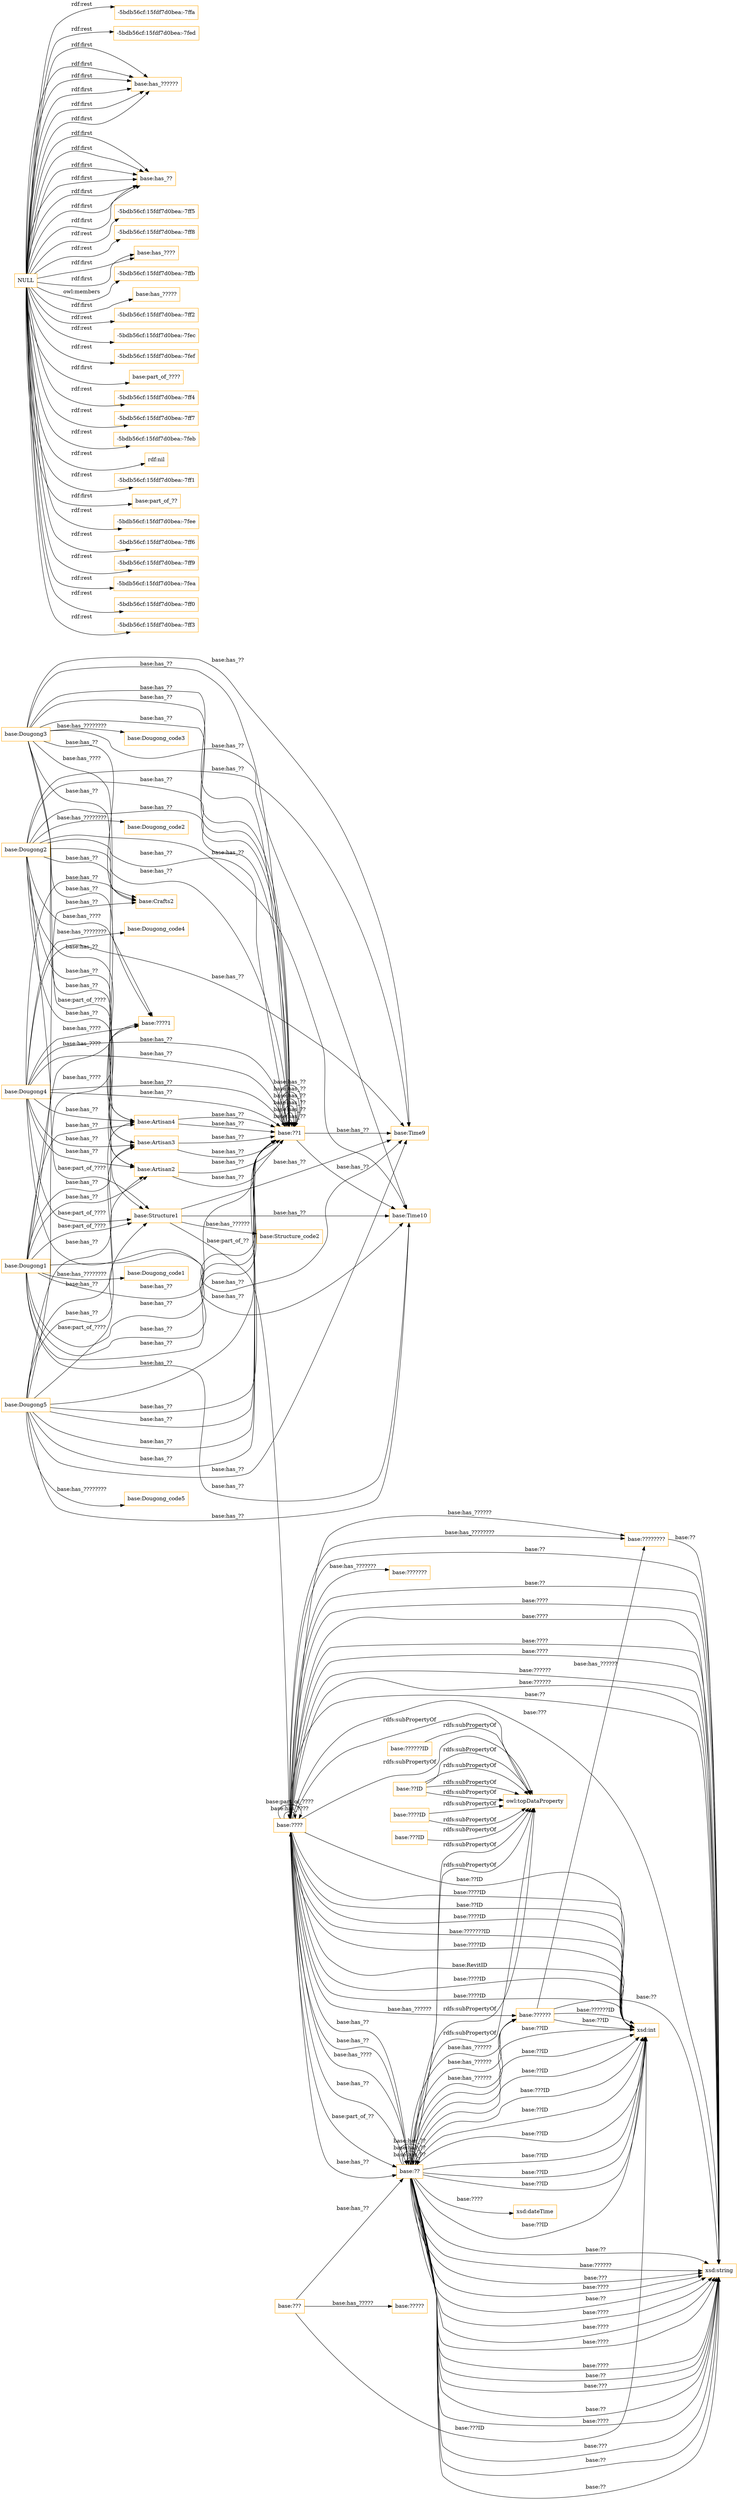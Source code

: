 digraph ar2dtool_diagram { 
rankdir=LR;
size="1501"
node [shape = rectangle, color="orange"]; "base:??????" "base:????????" "base:????" "base:??" "base:????" "base:???????" "base:??" "base:??????" "base:????" "base:??" "base:??????" "base:??" "base:???" "base:??" "base:??????" "base:????????" "base:??" "base:????????" "base:??" "base:??" "base:????" "base:????" "base:??" "base:??????" "base:??" "base:??" "base:?????" "base:????" ; /*classes style*/
	"base:??" -> "owl:topDataProperty" [ label = "rdfs:subPropertyOf" ];
	"base:Structure1" -> "base:Time10" [ label = "base:has_??" ];
	"base:Structure1" -> "base:Time9" [ label = "base:has_??" ];
	"base:Structure1" -> "base:????" [ label = "base:part_of_??" ];
	"base:Structure1" -> "base:Structure_code2" [ label = "base:has_??????" ];
	"base:Dougong4" -> "base:??1" [ label = "base:has_??" ];
	"base:Dougong4" -> "base:Structure1" [ label = "base:part_of_????" ];
	"base:Dougong4" -> "base:Artisan4" [ label = "base:has_??" ];
	"base:Dougong4" -> "base:??1" [ label = "base:has_??" ];
	"base:Dougong4" -> "base:Crafts2" [ label = "base:has_??" ];
	"base:Dougong4" -> "base:??1" [ label = "base:has_??" ];
	"base:Dougong4" -> "base:Artisan2" [ label = "base:has_??" ];
	"base:Dougong4" -> "base:Time9" [ label = "base:has_??" ];
	"base:Dougong4" -> "base:??1" [ label = "base:has_??" ];
	"base:Dougong4" -> "base:????1" [ label = "base:has_????" ];
	"base:Dougong4" -> "base:Dougong_code4" [ label = "base:has_????????" ];
	"base:Dougong4" -> "base:Artisan3" [ label = "base:has_??" ];
	"base:Dougong4" -> "base:Time10" [ label = "base:has_??" ];
	"base:??ID" -> "owl:topDataProperty" [ label = "rdfs:subPropertyOf" ];
	"base:????ID" -> "owl:topDataProperty" [ label = "rdfs:subPropertyOf" ];
	"base:??" -> "owl:topDataProperty" [ label = "rdfs:subPropertyOf" ];
	"base:??" -> "owl:topDataProperty" [ label = "rdfs:subPropertyOf" ];
	"base:??" -> "owl:topDataProperty" [ label = "rdfs:subPropertyOf" ];
	"base:Dougong3" -> "base:Artisan3" [ label = "base:has_??" ];
	"base:Dougong3" -> "base:Crafts2" [ label = "base:has_??" ];
	"base:Dougong3" -> "base:??1" [ label = "base:has_??" ];
	"base:Dougong3" -> "base:Time9" [ label = "base:has_??" ];
	"base:Dougong3" -> "base:Dougong_code3" [ label = "base:has_????????" ];
	"base:Dougong3" -> "base:??1" [ label = "base:has_??" ];
	"base:Dougong3" -> "base:Time10" [ label = "base:has_??" ];
	"base:Dougong3" -> "base:??1" [ label = "base:has_??" ];
	"base:Dougong3" -> "base:Artisan2" [ label = "base:has_??" ];
	"base:Dougong3" -> "base:??1" [ label = "base:has_??" ];
	"base:Dougong3" -> "base:Structure1" [ label = "base:part_of_????" ];
	"base:Dougong3" -> "base:????1" [ label = "base:has_????" ];
	"base:Dougong3" -> "base:Artisan4" [ label = "base:has_??" ];
	"base:Artisan4" -> "base:??1" [ label = "base:has_??" ];
	"base:Artisan4" -> "base:??1" [ label = "base:has_??" ];
	"base:????ID" -> "owl:topDataProperty" [ label = "rdfs:subPropertyOf" ];
	"base:Dougong2" -> "base:??1" [ label = "base:has_??" ];
	"base:Dougong2" -> "base:Artisan2" [ label = "base:has_??" ];
	"base:Dougong2" -> "base:Structure1" [ label = "base:part_of_????" ];
	"base:Dougong2" -> "base:??1" [ label = "base:has_??" ];
	"base:Dougong2" -> "base:Crafts2" [ label = "base:has_??" ];
	"base:Dougong2" -> "base:????1" [ label = "base:has_????" ];
	"base:Dougong2" -> "base:Dougong_code2" [ label = "base:has_????????" ];
	"base:Dougong2" -> "base:Time9" [ label = "base:has_??" ];
	"base:Dougong2" -> "base:??1" [ label = "base:has_??" ];
	"base:Dougong2" -> "base:Time10" [ label = "base:has_??" ];
	"base:Dougong2" -> "base:Artisan3" [ label = "base:has_??" ];
	"base:Dougong2" -> "base:??1" [ label = "base:has_??" ];
	"base:Dougong2" -> "base:Artisan4" [ label = "base:has_??" ];
	"base:Artisan3" -> "base:??1" [ label = "base:has_??" ];
	"base:Artisan3" -> "base:??1" [ label = "base:has_??" ];
	"base:???ID" -> "owl:topDataProperty" [ label = "rdfs:subPropertyOf" ];
	"base:Dougong1" -> "base:??1" [ label = "base:has_??" ];
	"base:Dougong1" -> "base:Crafts2" [ label = "base:has_??" ];
	"base:Dougong1" -> "base:Time9" [ label = "base:has_??" ];
	"base:Dougong1" -> "base:??1" [ label = "base:has_??" ];
	"base:Dougong1" -> "base:Time10" [ label = "base:has_??" ];
	"base:Dougong1" -> "base:??1" [ label = "base:has_??" ];
	"base:Dougong1" -> "base:Artisan2" [ label = "base:has_??" ];
	"base:Dougong1" -> "base:Artisan4" [ label = "base:has_??" ];
	"base:Dougong1" -> "base:??1" [ label = "base:has_??" ];
	"base:Dougong1" -> "base:????1" [ label = "base:has_????" ];
	"base:Dougong1" -> "base:Structure1" [ label = "base:part_of_????" ];
	"base:Dougong1" -> "base:Dougong_code1" [ label = "base:has_????????" ];
	"base:Dougong1" -> "base:Artisan3" [ label = "base:has_??" ];
	"NULL" -> "-5bdb56cf:15fdf7d0bea:-7ffa" [ label = "rdf:rest" ];
	"NULL" -> "-5bdb56cf:15fdf7d0bea:-7fed" [ label = "rdf:rest" ];
	"NULL" -> "base:has_??????" [ label = "rdf:first" ];
	"NULL" -> "base:has_??" [ label = "rdf:first" ];
	"NULL" -> "-5bdb56cf:15fdf7d0bea:-7ff5" [ label = "rdf:rest" ];
	"NULL" -> "base:has_??????" [ label = "rdf:first" ];
	"NULL" -> "-5bdb56cf:15fdf7d0bea:-7ff8" [ label = "rdf:rest" ];
	"NULL" -> "base:has_????" [ label = "rdf:first" ];
	"NULL" -> "-5bdb56cf:15fdf7d0bea:-7ffb" [ label = "owl:members" ];
	"NULL" -> "base:has_?????" [ label = "rdf:first" ];
	"NULL" -> "-5bdb56cf:15fdf7d0bea:-7ff2" [ label = "rdf:rest" ];
	"NULL" -> "base:has_??" [ label = "rdf:first" ];
	"NULL" -> "-5bdb56cf:15fdf7d0bea:-7fec" [ label = "rdf:rest" ];
	"NULL" -> "-5bdb56cf:15fdf7d0bea:-7fef" [ label = "rdf:rest" ];
	"NULL" -> "base:has_????" [ label = "rdf:first" ];
	"NULL" -> "base:has_??" [ label = "rdf:first" ];
	"NULL" -> "base:has_??" [ label = "rdf:first" ];
	"NULL" -> "base:part_of_????" [ label = "rdf:first" ];
	"NULL" -> "base:has_??" [ label = "rdf:first" ];
	"NULL" -> "-5bdb56cf:15fdf7d0bea:-7ff4" [ label = "rdf:rest" ];
	"NULL" -> "-5bdb56cf:15fdf7d0bea:-7ff7" [ label = "rdf:rest" ];
	"NULL" -> "base:has_??????" [ label = "rdf:first" ];
	"NULL" -> "base:has_??" [ label = "rdf:first" ];
	"NULL" -> "-5bdb56cf:15fdf7d0bea:-7feb" [ label = "rdf:rest" ];
	"NULL" -> "rdf:nil" [ label = "rdf:rest" ];
	"NULL" -> "-5bdb56cf:15fdf7d0bea:-7ff1" [ label = "rdf:rest" ];
	"NULL" -> "base:part_of_??" [ label = "rdf:first" ];
	"NULL" -> "-5bdb56cf:15fdf7d0bea:-7fee" [ label = "rdf:rest" ];
	"NULL" -> "base:has_??????" [ label = "rdf:first" ];
	"NULL" -> "base:has_??????" [ label = "rdf:first" ];
	"NULL" -> "-5bdb56cf:15fdf7d0bea:-7ff6" [ label = "rdf:rest" ];
	"NULL" -> "-5bdb56cf:15fdf7d0bea:-7ff9" [ label = "rdf:rest" ];
	"NULL" -> "base:has_??????" [ label = "rdf:first" ];
	"NULL" -> "base:has_??" [ label = "rdf:first" ];
	"NULL" -> "-5bdb56cf:15fdf7d0bea:-7fea" [ label = "rdf:rest" ];
	"NULL" -> "-5bdb56cf:15fdf7d0bea:-7ff0" [ label = "rdf:rest" ];
	"NULL" -> "-5bdb56cf:15fdf7d0bea:-7ff3" [ label = "rdf:rest" ];
	"base:Artisan2" -> "base:??1" [ label = "base:has_??" ];
	"base:Artisan2" -> "base:??1" [ label = "base:has_??" ];
	"base:??ID" -> "owl:topDataProperty" [ label = "rdfs:subPropertyOf" ];
	"base:??1" -> "base:??1" [ label = "base:has_??" ];
	"base:??1" -> "base:??1" [ label = "base:has_??" ];
	"base:??1" -> "base:Time9" [ label = "base:has_??" ];
	"base:??1" -> "base:??1" [ label = "base:has_??" ];
	"base:??1" -> "base:??1" [ label = "base:has_??" ];
	"base:??1" -> "base:Time10" [ label = "base:has_??" ];
	"base:??1" -> "base:??1" [ label = "base:has_??" ];
	"base:??1" -> "base:??1" [ label = "base:has_??" ];
	"base:??ID" -> "owl:topDataProperty" [ label = "rdfs:subPropertyOf" ];
	"base:??????ID" -> "owl:topDataProperty" [ label = "rdfs:subPropertyOf" ];
	"base:????" -> "owl:topDataProperty" [ label = "rdfs:subPropertyOf" ];
	"base:Dougong5" -> "base:Artisan3" [ label = "base:has_??" ];
	"base:Dougong5" -> "base:????1" [ label = "base:has_????" ];
	"base:Dougong5" -> "base:Artisan2" [ label = "base:has_??" ];
	"base:Dougong5" -> "base:??1" [ label = "base:has_??" ];
	"base:Dougong5" -> "base:Time10" [ label = "base:has_??" ];
	"base:Dougong5" -> "base:??1" [ label = "base:has_??" ];
	"base:Dougong5" -> "base:Structure1" [ label = "base:part_of_????" ];
	"base:Dougong5" -> "base:??1" [ label = "base:has_??" ];
	"base:Dougong5" -> "base:Artisan4" [ label = "base:has_??" ];
	"base:Dougong5" -> "base:??1" [ label = "base:has_??" ];
	"base:Dougong5" -> "base:Dougong_code5" [ label = "base:has_????????" ];
	"base:Dougong5" -> "base:??1" [ label = "base:has_??" ];
	"base:Dougong5" -> "base:Time9" [ label = "base:has_??" ];
	"base:??ID" -> "owl:topDataProperty" [ label = "rdfs:subPropertyOf" ];
	"base:????" -> "owl:topDataProperty" [ label = "rdfs:subPropertyOf" ];
	"base:????" -> "xsd:string" [ label = "base:??" ];
	"base:????" -> "xsd:int" [ label = "base:RevitID" ];
	"base:????" -> "xsd:int" [ label = "base:????ID" ];
	"base:????" -> "xsd:string" [ label = "base:??" ];
	"base:??" -> "xsd:int" [ label = "base:??ID" ];
	"base:??" -> "xsd:int" [ label = "base:??ID" ];
	"base:???" -> "base:??" [ label = "base:has_??" ];
	"base:??" -> "xsd:int" [ label = "base:??ID" ];
	"base:??" -> "base:????" [ label = "base:has_????" ];
	"base:????" -> "base:????" [ label = "base:has_????" ];
	"base:??" -> "xsd:string" [ label = "base:??" ];
	"base:??" -> "base:??" [ label = "base:has_??" ];
	"base:???" -> "base:?????" [ label = "base:has_?????" ];
	"base:??????" -> "xsd:string" [ label = "base:??" ];
	"base:????????" -> "xsd:string" [ label = "base:??" ];
	"base:????" -> "xsd:string" [ label = "base:????" ];
	"base:??" -> "base:??????" [ label = "base:has_??????" ];
	"base:????" -> "xsd:string" [ label = "base:????" ];
	"base:??????" -> "xsd:int" [ label = "base:??ID" ];
	"base:????" -> "base:??" [ label = "base:has_??" ];
	"base:??" -> "xsd:int" [ label = "base:??ID" ];
	"base:??" -> "xsd:int" [ label = "base:??ID" ];
	"base:??????" -> "xsd:int" [ label = "base:??????ID" ];
	"base:????" -> "xsd:int" [ label = "base:????ID" ];
	"base:??" -> "xsd:string" [ label = "base:??????" ];
	"base:??" -> "xsd:string" [ label = "base:???" ];
	"base:????" -> "xsd:string" [ label = "base:????" ];
	"base:????" -> "base:????" [ label = "base:part_of_????" ];
	"base:??" -> "xsd:int" [ label = "base:??ID" ];
	"base:??" -> "xsd:dateTime" [ label = "base:????" ];
	"base:????" -> "xsd:string" [ label = "base:????" ];
	"base:????" -> "base:??????" [ label = "base:has_??????" ];
	"base:????" -> "xsd:int" [ label = "base:????ID" ];
	"base:????" -> "base:??" [ label = "base:part_of_??" ];
	"base:??" -> "xsd:string" [ label = "base:????" ];
	"base:??" -> "xsd:string" [ label = "base:????" ];
	"base:????" -> "xsd:string" [ label = "base:??????" ];
	"base:????" -> "base:??" [ label = "base:has_??" ];
	"base:????" -> "base:???????" [ label = "base:has_???????" ];
	"base:????" -> "xsd:string" [ label = "base:??????" ];
	"base:????" -> "base:????????" [ label = "base:has_??????" ];
	"base:??" -> "xsd:string" [ label = "base:??" ];
	"base:??" -> "base:??" [ label = "base:has_??" ];
	"base:????" -> "xsd:int" [ label = "base:??ID" ];
	"base:??" -> "xsd:int" [ label = "base:??ID" ];
	"base:??" -> "base:??" [ label = "base:has_??" ];
	"base:??" -> "xsd:string" [ label = "base:???" ];
	"base:????" -> "xsd:int" [ label = "base:??ID" ];
	"base:??" -> "xsd:string" [ label = "base:??" ];
	"base:????" -> "xsd:int" [ label = "base:????ID" ];
	"base:??" -> "xsd:int" [ label = "base:??ID" ];
	"base:???" -> "xsd:int" [ label = "base:???ID" ];
	"base:??" -> "base:??????" [ label = "base:has_??????" ];
	"base:??" -> "base:??????" [ label = "base:has_??????" ];
	"base:??" -> "xsd:string" [ label = "base:????" ];
	"base:??" -> "xsd:int" [ label = "base:???ID" ];
	"base:??" -> "xsd:string" [ label = "base:???" ];
	"base:??" -> "xsd:int" [ label = "base:??ID" ];
	"base:??" -> "xsd:string" [ label = "base:??" ];
	"base:??" -> "xsd:string" [ label = "base:??" ];
	"base:????" -> "base:????????" [ label = "base:has_????????" ];
	"base:??" -> "xsd:string" [ label = "base:??" ];
	"base:????" -> "xsd:int" [ label = "base:???????ID" ];
	"base:????" -> "base:??" [ label = "base:has_??" ];
	"base:??" -> "xsd:string" [ label = "base:????" ];
	"base:??" -> "xsd:string" [ label = "base:????" ];
	"base:??????" -> "base:????????" [ label = "base:has_??????" ];
	"base:????" -> "xsd:string" [ label = "base:??" ];
	"base:????" -> "base:??" [ label = "base:has_??" ];
	"base:????" -> "xsd:int" [ label = "base:????ID" ];
	"base:????" -> "xsd:string" [ label = "base:???" ];
	"base:??" -> "xsd:string" [ label = "base:????" ];

}
